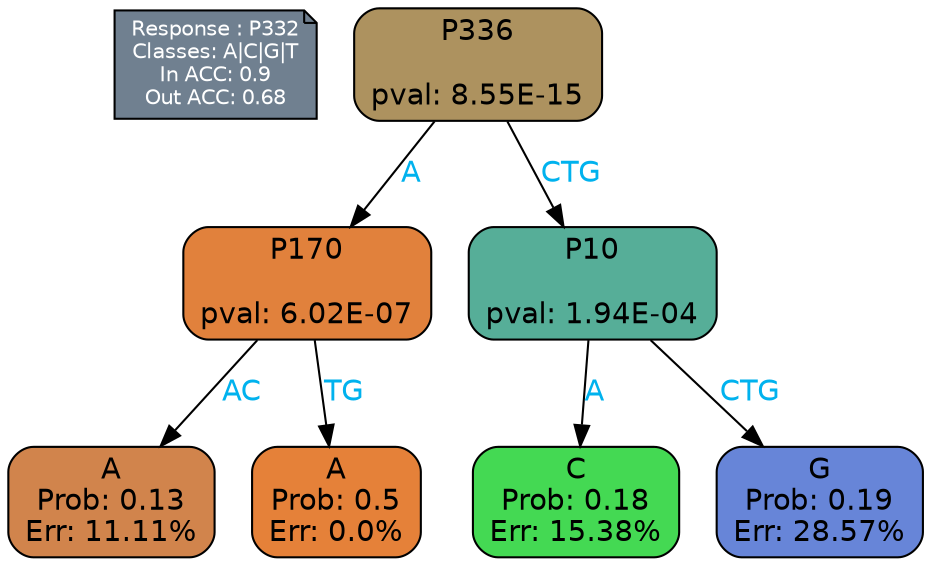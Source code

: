 digraph Tree {
node [shape=box, style="filled, rounded", color="black", fontname=helvetica] ;
graph [ranksep=equally, splines=polylines, bgcolor=transparent, dpi=600] ;
edge [fontname=helvetica] ;
LEGEND [label="Response : P332
Classes: A|C|G|T
In ACC: 0.9
Out ACC: 0.68
",shape=note,align=left,style=filled,fillcolor="slategray",fontcolor="white",fontsize=10];1 [label="P336

pval: 8.55E-15", fillcolor="#ad925f"] ;
2 [label="P170

pval: 6.02E-07", fillcolor="#e1813c"] ;
3 [label="A
Prob: 0.13
Err: 11.11%", fillcolor="#d1844c"] ;
4 [label="A
Prob: 0.5
Err: 0.0%", fillcolor="#e58139"] ;
5 [label="P10

pval: 1.94E-04", fillcolor="#56ae98"] ;
6 [label="C
Prob: 0.18
Err: 15.38%", fillcolor="#44d953"] ;
7 [label="G
Prob: 0.19
Err: 28.57%", fillcolor="#6785d8"] ;
1 -> 2 [label="A",fontcolor=deepskyblue2] ;
1 -> 5 [label="CTG",fontcolor=deepskyblue2] ;
2 -> 3 [label="AC",fontcolor=deepskyblue2] ;
2 -> 4 [label="TG",fontcolor=deepskyblue2] ;
5 -> 6 [label="A",fontcolor=deepskyblue2] ;
5 -> 7 [label="CTG",fontcolor=deepskyblue2] ;
{rank = same; 3;4;6;7;}{rank = same; LEGEND;1;}}